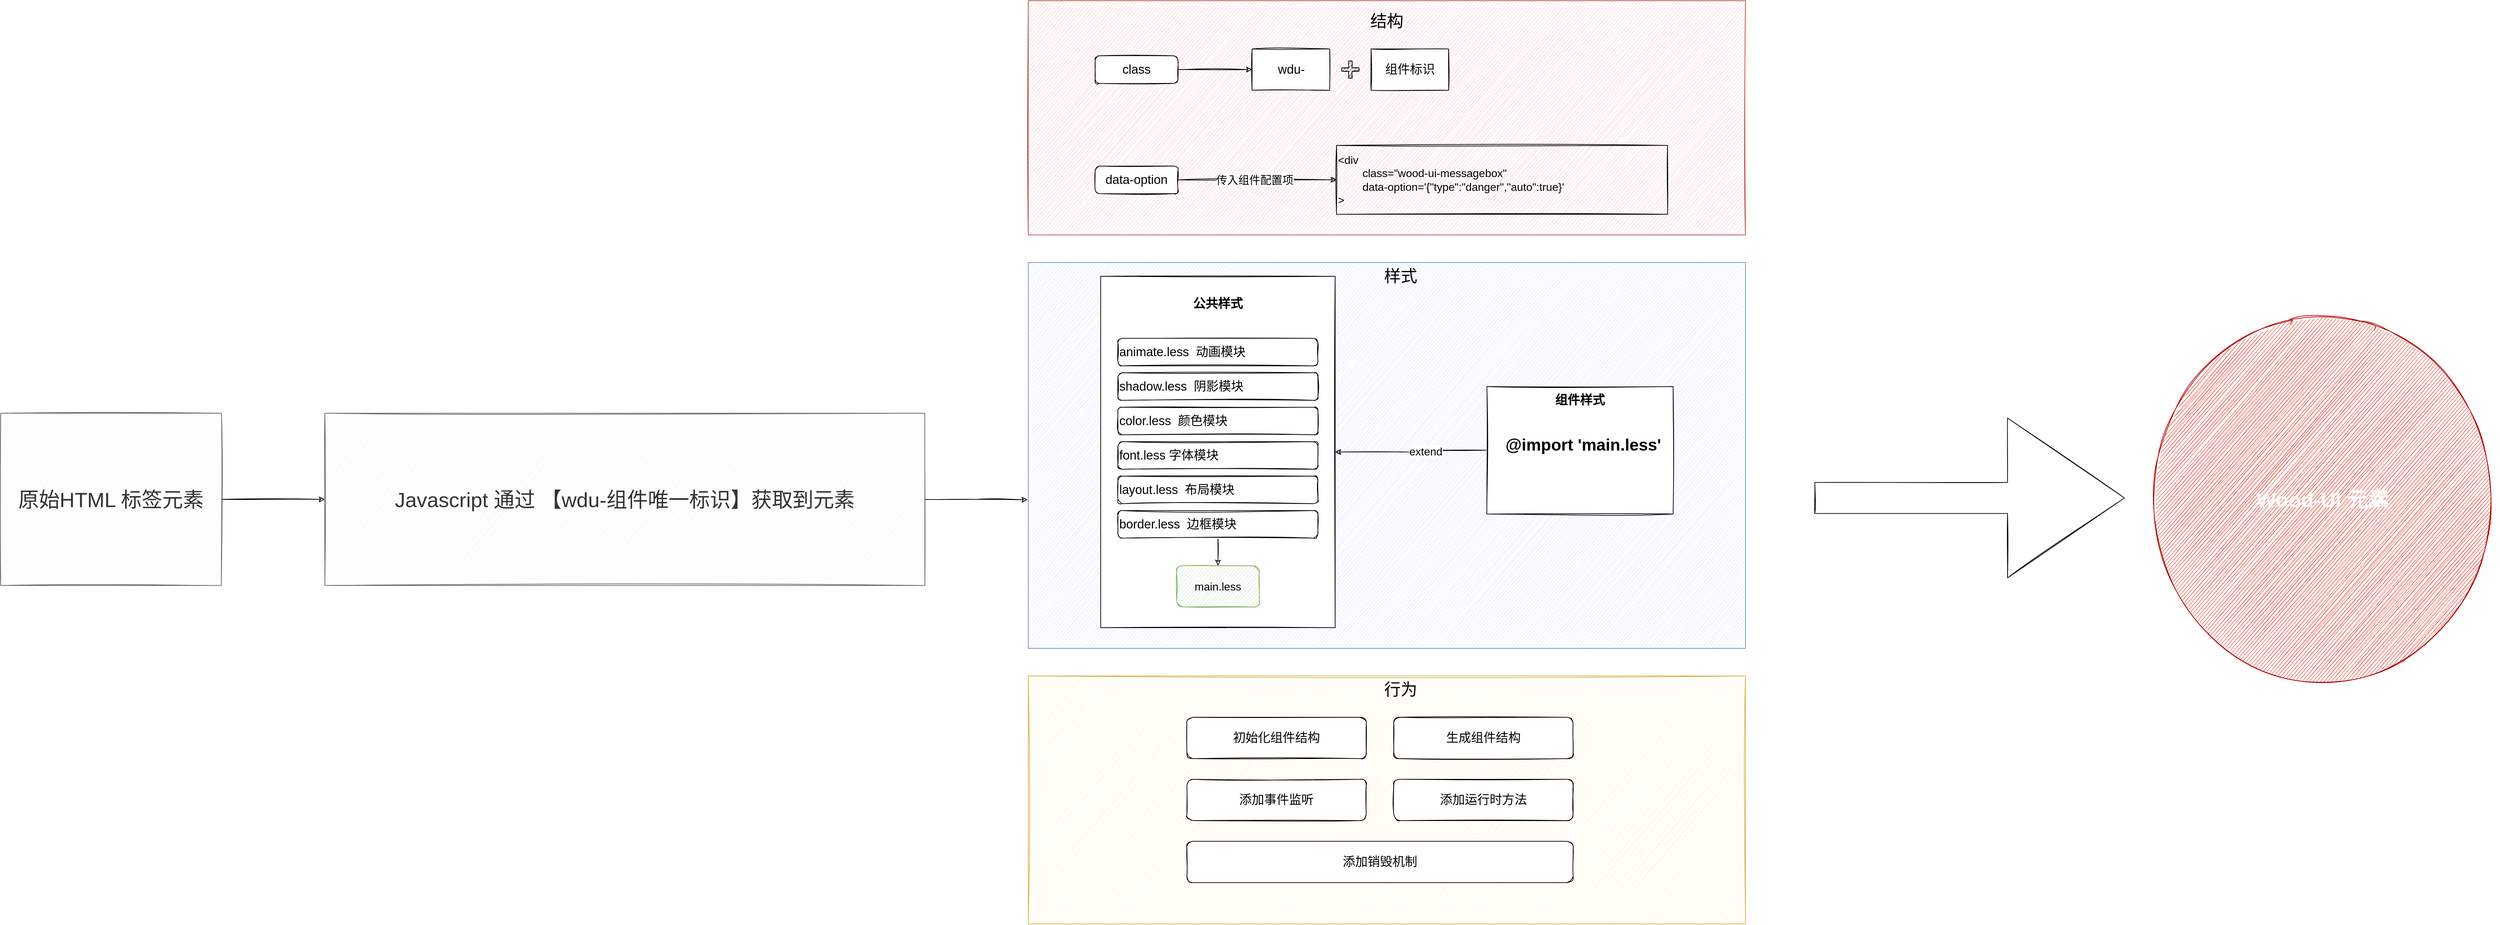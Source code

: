 <mxfile version="14.2.4" type="embed">
    <diagram id="778gtKRfv83UGZy7Tk4g" name="第 1 页">
        <mxGraphModel dx="6604" dy="4094" grid="1" gridSize="10" guides="1" tooltips="1" connect="1" arrows="1" fold="1" page="1" pageScale="1" pageWidth="827" pageHeight="1169" math="0" shadow="0">
            <root>
                <mxCell id="0"/>
                <mxCell id="1" parent="0"/>
                <mxCell id="2" value="" style="rounded=0;whiteSpace=wrap;html=1;fillColor=#f8cecc;strokeColor=#b85450;sketch=1;" parent="1" vertex="1">
                    <mxGeometry x="40" y="-60" width="1040" height="340" as="geometry"/>
                </mxCell>
                <mxCell id="80" style="edgeStyle=orthogonalEdgeStyle;rounded=0;orthogonalLoop=1;jettySize=auto;html=1;exitX=1;exitY=0.5;exitDx=0;exitDy=0;sketch=1;" edge="1" parent="1" source="12" target="15">
                    <mxGeometry relative="1" as="geometry"/>
                </mxCell>
                <mxCell id="81" value="&lt;font style=&quot;font-size: 16px&quot;&gt;传入组件配置项&lt;/font&gt;" style="edgeLabel;html=1;align=center;verticalAlign=middle;resizable=0;points=[];sketch=1;" vertex="1" connectable="0" parent="80">
                    <mxGeometry x="0.278" y="1" relative="1" as="geometry">
                        <mxPoint x="-36" y="1" as="offset"/>
                    </mxGeometry>
                </mxCell>
                <mxCell id="12" value="&lt;font style=&quot;font-size: 18px&quot;&gt;data-option&lt;/font&gt;" style="rounded=1;whiteSpace=wrap;html=1;sketch=1;" parent="1" vertex="1">
                    <mxGeometry x="137" y="180" width="120" height="40" as="geometry"/>
                </mxCell>
                <mxCell id="13" value="&lt;font style=&quot;font-size: 24px&quot;&gt;结构&lt;/font&gt;" style="text;html=1;strokeColor=none;fillColor=none;align=center;verticalAlign=middle;whiteSpace=wrap;rounded=0;sketch=1;" parent="1" vertex="1">
                    <mxGeometry x="500" y="-50" width="120" height="40" as="geometry"/>
                </mxCell>
                <mxCell id="15" value="&lt;div style=&quot;font-size: 16px&quot;&gt;&lt;font style=&quot;font-size: 16px&quot;&gt;&amp;lt;div&lt;/font&gt;&lt;/div&gt;&lt;div style=&quot;font-size: 16px&quot;&gt;&lt;font style=&quot;font-size: 16px&quot;&gt;&amp;nbsp; &amp;nbsp; &amp;nbsp; &amp;nbsp; class=&quot;wood-ui-messagebox&quot;&lt;/font&gt;&lt;/div&gt;&lt;div style=&quot;font-size: 16px&quot;&gt;&lt;font style=&quot;font-size: 16px&quot;&gt;&amp;nbsp; &amp;nbsp; &amp;nbsp; &amp;nbsp; data-option='{&quot;type&quot;:&quot;danger&quot;,&quot;auto&quot;:true}'&lt;/font&gt;&lt;/div&gt;&lt;div style=&quot;font-size: 16px&quot;&gt;&lt;font style=&quot;font-size: 16px&quot;&gt;&amp;gt;&lt;/font&gt;&lt;/div&gt;" style="text;html=1;align=left;verticalAlign=middle;whiteSpace=wrap;rounded=0;strokeColor=#000000;sketch=1;" parent="1" vertex="1">
                    <mxGeometry x="487" y="150" width="480" height="100" as="geometry"/>
                </mxCell>
                <mxCell id="16" value="" style="rounded=0;whiteSpace=wrap;html=1;fillColor=#dae8fc;strokeColor=#6c8ebf;sketch=1;" vertex="1" parent="1">
                    <mxGeometry x="40" y="320" width="1040" height="560" as="geometry"/>
                </mxCell>
                <mxCell id="18" value="&lt;span style=&quot;font-size: 24px&quot;&gt;样式&lt;/span&gt;" style="text;html=1;strokeColor=none;fillColor=none;align=center;verticalAlign=middle;whiteSpace=wrap;rounded=0;sketch=1;" vertex="1" parent="1">
                    <mxGeometry x="520" y="320" width="120" height="40" as="geometry"/>
                </mxCell>
                <mxCell id="25" value="" style="rounded=0;whiteSpace=wrap;html=1;sketch=1;" vertex="1" parent="1">
                    <mxGeometry x="145" y="340" width="340" height="510" as="geometry"/>
                </mxCell>
                <mxCell id="26" value="&lt;span style=&quot;font-size: 18px&quot;&gt;animate.less&amp;nbsp; 动画模块&lt;/span&gt;" style="rounded=1;whiteSpace=wrap;html=1;align=left;sketch=1;" vertex="1" parent="1">
                    <mxGeometry x="170" y="430" width="290" height="40" as="geometry"/>
                </mxCell>
                <mxCell id="27" value="&lt;span style=&quot;font-size: 18px&quot;&gt;shadow.less&amp;nbsp; 阴影模块&lt;/span&gt;" style="rounded=1;whiteSpace=wrap;html=1;align=left;sketch=1;" vertex="1" parent="1">
                    <mxGeometry x="170" y="480" width="290" height="40" as="geometry"/>
                </mxCell>
                <mxCell id="28" value="&lt;span style=&quot;font-size: 18px&quot;&gt;color.less&amp;nbsp; 颜色模块&lt;/span&gt;" style="rounded=1;whiteSpace=wrap;html=1;align=left;sketch=1;" vertex="1" parent="1">
                    <mxGeometry x="170" y="530" width="290" height="40" as="geometry"/>
                </mxCell>
                <mxCell id="29" value="&lt;span style=&quot;font-size: 18px&quot;&gt;font.less 字体模块&lt;/span&gt;" style="rounded=1;whiteSpace=wrap;html=1;align=left;sketch=1;" vertex="1" parent="1">
                    <mxGeometry x="170" y="580" width="290" height="40" as="geometry"/>
                </mxCell>
                <mxCell id="30" value="&lt;span style=&quot;font-size: 18px&quot;&gt;layout.less&amp;nbsp; 布局模块&lt;/span&gt;" style="rounded=1;whiteSpace=wrap;html=1;align=left;sketch=1;" vertex="1" parent="1">
                    <mxGeometry x="170" y="630" width="290" height="40" as="geometry"/>
                </mxCell>
                <mxCell id="39" style="edgeStyle=orthogonalEdgeStyle;rounded=0;orthogonalLoop=1;jettySize=auto;html=1;exitX=0.5;exitY=1;exitDx=0;exitDy=0;entryX=0.5;entryY=0;entryDx=0;entryDy=0;sketch=1;" edge="1" parent="1" source="31" target="38">
                    <mxGeometry relative="1" as="geometry"/>
                </mxCell>
                <mxCell id="31" value="&lt;span style=&quot;font-size: 18px&quot;&gt;border.less&amp;nbsp; 边框模块&lt;/span&gt;" style="rounded=1;whiteSpace=wrap;html=1;align=left;sketch=1;" vertex="1" parent="1">
                    <mxGeometry x="170" y="680" width="290" height="40" as="geometry"/>
                </mxCell>
                <mxCell id="32" value="&lt;font style=&quot;font-size: 18px&quot;&gt;&lt;b&gt;公共样式&lt;/b&gt;&lt;/font&gt;" style="text;html=1;strokeColor=none;fillColor=none;align=center;verticalAlign=middle;whiteSpace=wrap;rounded=0;sketch=1;" vertex="1" parent="1">
                    <mxGeometry x="270" y="360" width="90" height="40" as="geometry"/>
                </mxCell>
                <mxCell id="34" style="edgeStyle=orthogonalEdgeStyle;rounded=0;orthogonalLoop=1;jettySize=auto;html=1;exitX=0;exitY=0.5;exitDx=0;exitDy=0;entryX=1;entryY=0.5;entryDx=0;entryDy=0;sketch=1;" edge="1" parent="1" source="33" target="25">
                    <mxGeometry relative="1" as="geometry"/>
                </mxCell>
                <mxCell id="36" value="&lt;font style=&quot;font-size: 16px&quot;&gt;extend&lt;/font&gt;" style="edgeLabel;html=1;align=center;verticalAlign=middle;resizable=0;points=[];sketch=1;" vertex="1" connectable="0" parent="34">
                    <mxGeometry x="-0.195" y="1" relative="1" as="geometry">
                        <mxPoint as="offset"/>
                    </mxGeometry>
                </mxCell>
                <mxCell id="33" value="" style="rounded=0;whiteSpace=wrap;html=1;sketch=1;" vertex="1" parent="1">
                    <mxGeometry x="705" y="500" width="270" height="185" as="geometry"/>
                </mxCell>
                <mxCell id="35" value="&lt;font style=&quot;font-size: 18px&quot;&gt;&lt;b&gt;组件样式&lt;/b&gt;&lt;/font&gt;" style="text;html=1;strokeColor=none;fillColor=none;align=center;verticalAlign=middle;whiteSpace=wrap;rounded=0;sketch=1;" vertex="1" parent="1">
                    <mxGeometry x="795" y="500" width="90" height="40" as="geometry"/>
                </mxCell>
                <mxCell id="37" value="&lt;h1&gt;@import 'main.less'&lt;/h1&gt;" style="text;html=1;strokeColor=none;fillColor=none;spacing=5;spacingTop=-20;whiteSpace=wrap;overflow=hidden;rounded=0;sketch=1;" vertex="1" parent="1">
                    <mxGeometry x="727" y="565" width="240" height="55" as="geometry"/>
                </mxCell>
                <mxCell id="38" value="&lt;font style=&quot;font-size: 16px&quot;&gt;main.less&lt;/font&gt;" style="rounded=1;whiteSpace=wrap;html=1;fillColor=#d5e8d4;strokeColor=#82b366;sketch=1;" vertex="1" parent="1">
                    <mxGeometry x="255" y="760" width="120" height="60" as="geometry"/>
                </mxCell>
                <mxCell id="78" style="edgeStyle=orthogonalEdgeStyle;rounded=0;orthogonalLoop=1;jettySize=auto;html=1;exitX=1;exitY=0.5;exitDx=0;exitDy=0;sketch=1;" edge="1" parent="1" source="62" target="68">
                    <mxGeometry relative="1" as="geometry"/>
                </mxCell>
                <mxCell id="62" value="&lt;font style=&quot;font-size: 30px&quot;&gt;原始HTML 标签元素&lt;/font&gt;" style="rounded=0;whiteSpace=wrap;html=1;sketch=1;fillColor=#f5f5f5;strokeColor=#666666;fontColor=#333333;" vertex="1" parent="1">
                    <mxGeometry x="-1450" y="538.75" width="320" height="250" as="geometry"/>
                </mxCell>
                <mxCell id="63" value="" style="rounded=0;whiteSpace=wrap;html=1;fillColor=#fff2cc;strokeColor=#d6b656;sketch=1;" vertex="1" parent="1">
                    <mxGeometry x="40" y="920" width="1040" height="360" as="geometry"/>
                </mxCell>
                <mxCell id="64" value="&lt;font style=&quot;font-size: 18px&quot;&gt;初始化组件结构&lt;/font&gt;" style="rounded=1;whiteSpace=wrap;html=1;sketch=1;" vertex="1" parent="1">
                    <mxGeometry x="270" y="980" width="260" height="60" as="geometry"/>
                </mxCell>
                <mxCell id="65" value="&lt;font style=&quot;font-size: 24px&quot;&gt;行为&lt;/font&gt;" style="text;html=1;strokeColor=none;fillColor=none;align=center;verticalAlign=middle;whiteSpace=wrap;rounded=0;sketch=1;" vertex="1" parent="1">
                    <mxGeometry x="520" y="920" width="120" height="40" as="geometry"/>
                </mxCell>
                <mxCell id="79" style="edgeStyle=orthogonalEdgeStyle;rounded=0;orthogonalLoop=1;jettySize=auto;html=1;exitX=1;exitY=0.5;exitDx=0;exitDy=0;entryX=-0.001;entryY=0.615;entryDx=0;entryDy=0;entryPerimeter=0;sketch=1;" edge="1" parent="1" source="68" target="16">
                    <mxGeometry relative="1" as="geometry"/>
                </mxCell>
                <mxCell id="68" value="&lt;font style=&quot;font-size: 30px&quot;&gt;Javascript 通过 【wdu-组件唯一标识】获取到元素&lt;/font&gt;" style="rounded=0;whiteSpace=wrap;html=1;sketch=1;fillColor=#f5f5f5;strokeColor=#666666;fontColor=#333333;" vertex="1" parent="1">
                    <mxGeometry x="-980" y="538.75" width="870" height="250" as="geometry"/>
                </mxCell>
                <mxCell id="69" value="" style="shape=flexArrow;endArrow=classic;html=1;width=45;endSize=56.2;endWidth=186;sketch=1;" edge="1" parent="1">
                    <mxGeometry width="50" height="50" relative="1" as="geometry">
                        <mxPoint x="1180" y="661.75" as="sourcePoint"/>
                        <mxPoint x="1630" y="661.75" as="targetPoint"/>
                    </mxGeometry>
                </mxCell>
                <mxCell id="71" value="&lt;span&gt;&lt;font style=&quot;font-size: 30px&quot;&gt;&lt;b&gt;Wood-UI 元素&lt;/b&gt;&lt;/font&gt;&lt;/span&gt;" style="ellipse;whiteSpace=wrap;html=1;aspect=fixed;fillColor=#e51400;strokeColor=#B20000;fontColor=#ffffff;sketch=1;" vertex="1" parent="1">
                    <mxGeometry x="1660" y="407.5" width="512.5" height="512.5" as="geometry"/>
                </mxCell>
                <mxCell id="74" value="&lt;font style=&quot;font-size: 18px&quot;&gt;生成组件结构&lt;/font&gt;" style="rounded=1;whiteSpace=wrap;html=1;sketch=1;" vertex="1" parent="1">
                    <mxGeometry x="570" y="980" width="260" height="60" as="geometry"/>
                </mxCell>
                <mxCell id="75" value="&lt;font style=&quot;font-size: 18px&quot;&gt;添加事件监听&lt;/font&gt;" style="rounded=1;whiteSpace=wrap;html=1;sketch=1;" vertex="1" parent="1">
                    <mxGeometry x="270" y="1070" width="260" height="60" as="geometry"/>
                </mxCell>
                <mxCell id="76" value="&lt;font style=&quot;font-size: 18px&quot;&gt;添加销毁机制&lt;/font&gt;" style="rounded=1;whiteSpace=wrap;html=1;sketch=1;" vertex="1" parent="1">
                    <mxGeometry x="270" y="1160" width="560" height="60" as="geometry"/>
                </mxCell>
                <mxCell id="77" value="&lt;span style=&quot;font-size: 18px&quot;&gt;添加运行时方法&lt;/span&gt;" style="rounded=1;whiteSpace=wrap;html=1;sketch=1;" vertex="1" parent="1">
                    <mxGeometry x="570" y="1070" width="260" height="60" as="geometry"/>
                </mxCell>
                <mxCell id="91" style="edgeStyle=orthogonalEdgeStyle;rounded=0;orthogonalLoop=1;jettySize=auto;html=1;exitX=1;exitY=0.5;exitDx=0;exitDy=0;sketch=1;" edge="1" parent="1" source="82" target="87">
                    <mxGeometry relative="1" as="geometry"/>
                </mxCell>
                <mxCell id="82" value="&lt;font style=&quot;font-size: 18px&quot;&gt;class&lt;/font&gt;" style="rounded=1;whiteSpace=wrap;html=1;sketch=1;" vertex="1" parent="1">
                    <mxGeometry x="137" y="20" width="120" height="40" as="geometry"/>
                </mxCell>
                <mxCell id="87" value="&lt;font style=&quot;font-size: 18px&quot;&gt;wdu-&lt;/font&gt;" style="rounded=0;whiteSpace=wrap;html=1;sketch=1;" vertex="1" parent="1">
                    <mxGeometry x="364.5" y="10" width="112.5" height="60" as="geometry"/>
                </mxCell>
                <mxCell id="88" value="" style="shape=cross;whiteSpace=wrap;html=1;fillColor=#141414;sketch=1;" vertex="1" parent="1">
                    <mxGeometry x="494.5" y="27.5" width="25" height="25" as="geometry"/>
                </mxCell>
                <mxCell id="90" value="&lt;span style=&quot;font-size: 18px&quot;&gt;组件标识&lt;/span&gt;" style="rounded=0;whiteSpace=wrap;html=1;sketch=1;" vertex="1" parent="1">
                    <mxGeometry x="537" y="10" width="112.5" height="60" as="geometry"/>
                </mxCell>
            </root>
        </mxGraphModel>
    </diagram>
</mxfile>